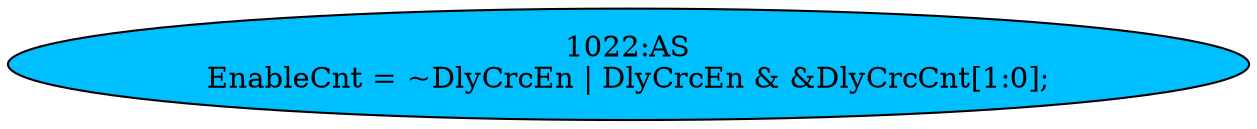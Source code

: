 strict digraph "" {
	node [label="\N"];
	"1022:AS"	 [ast="<pyverilog.vparser.ast.Assign object at 0x7f37fb6776d0>",
		def_var="['EnableCnt']",
		fillcolor=deepskyblue,
		label="1022:AS
EnableCnt = ~DlyCrcEn | DlyCrcEn & &DlyCrcCnt[1:0];",
		statements="[]",
		style=filled,
		typ=Assign,
		use_var="['DlyCrcEn', 'DlyCrcEn', 'DlyCrcCnt']"];
}
